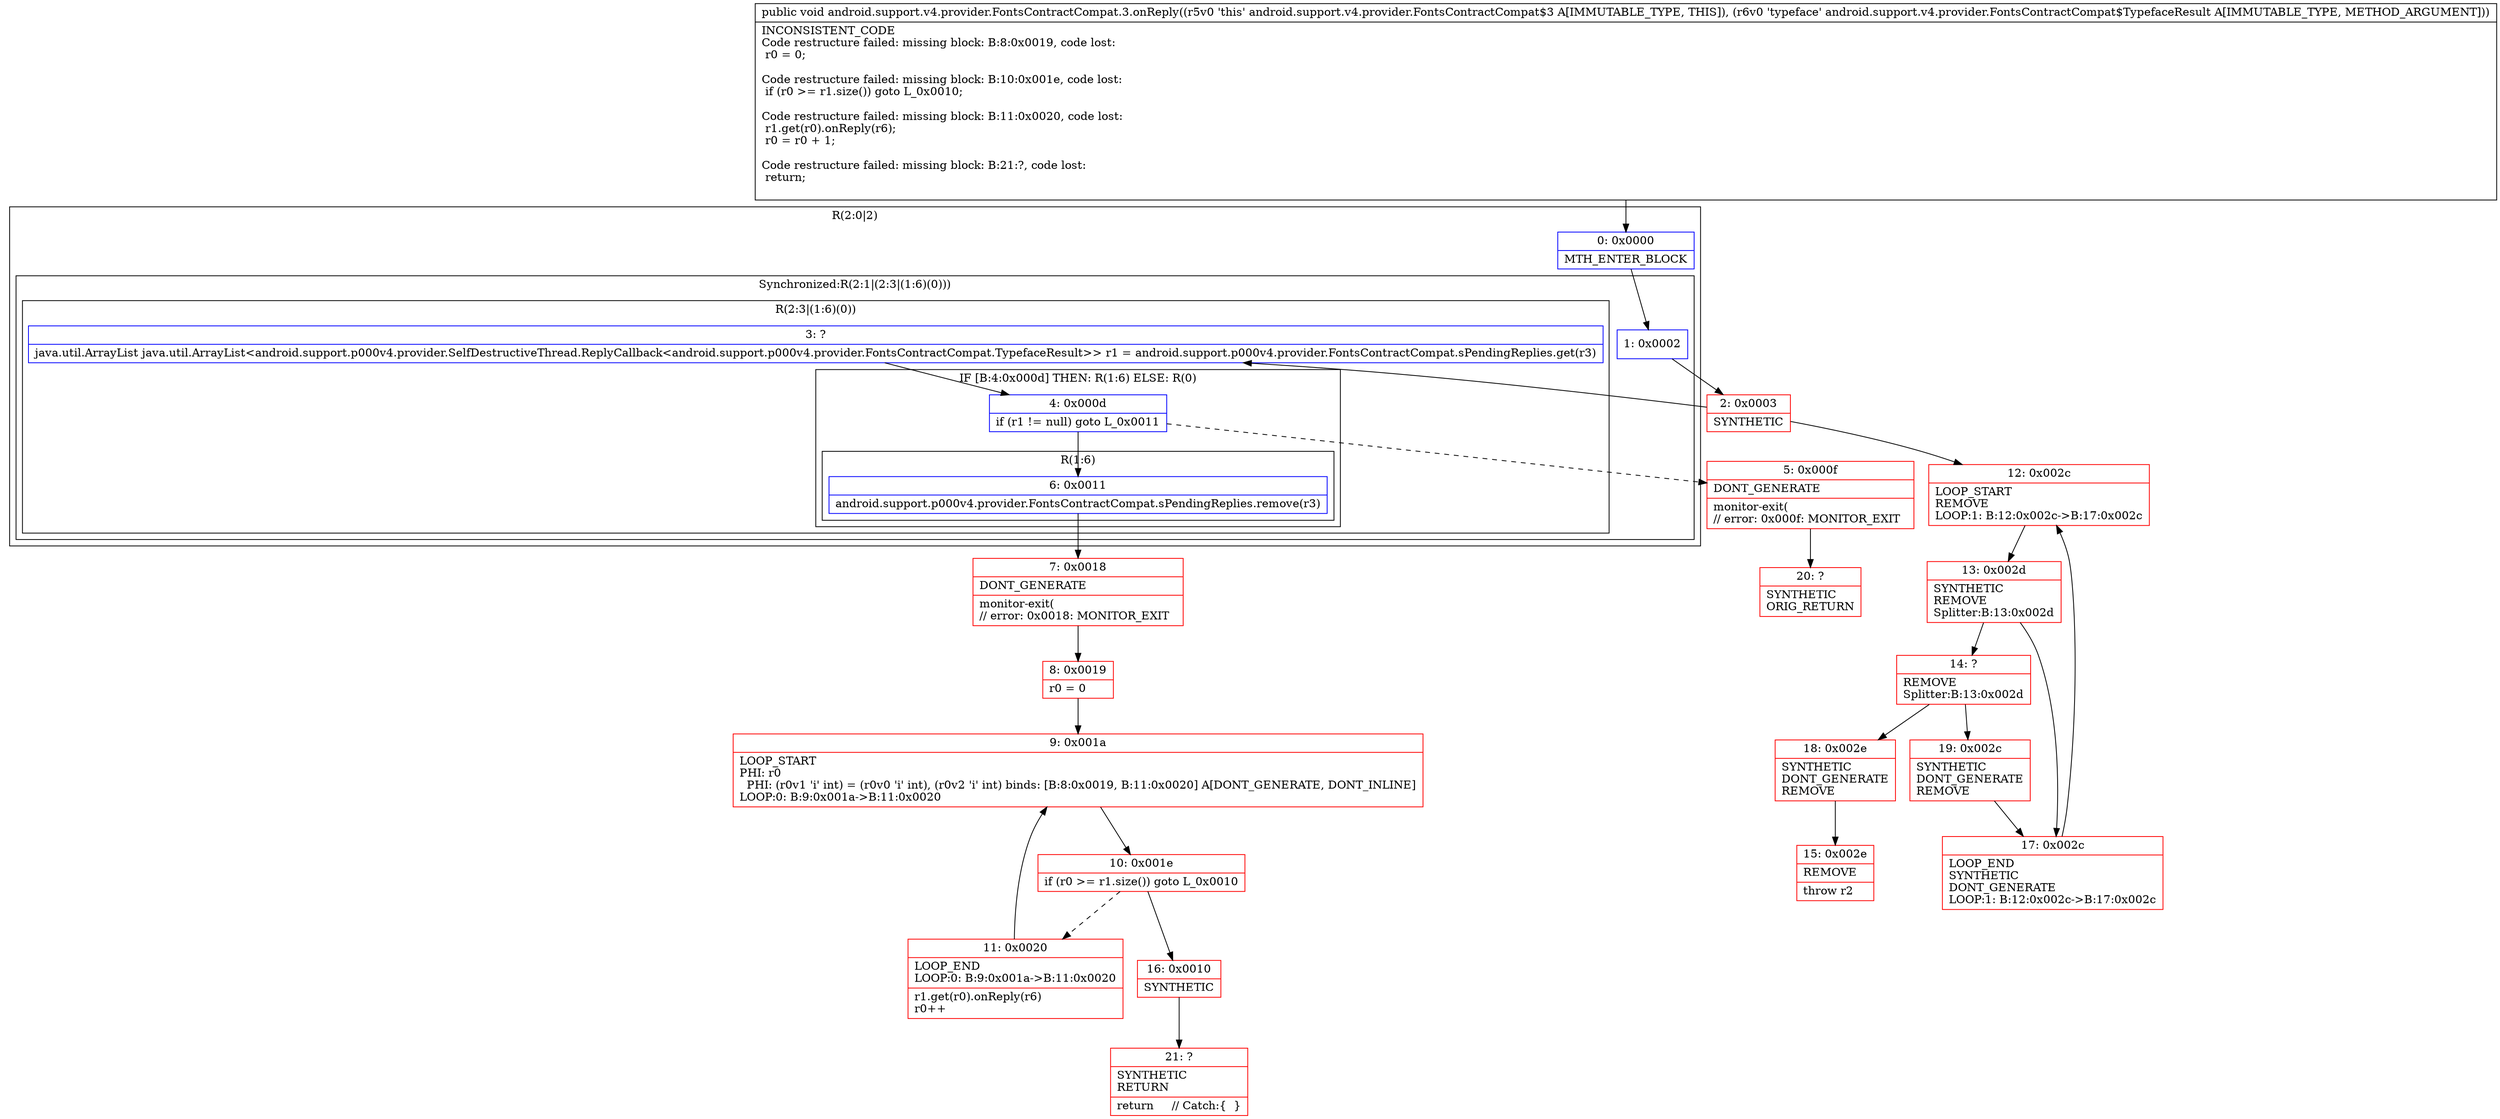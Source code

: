 digraph "CFG forandroid.support.v4.provider.FontsContractCompat.3.onReply(Landroid\/support\/v4\/provider\/FontsContractCompat$TypefaceResult;)V" {
subgraph cluster_Region_1064198877 {
label = "R(2:0|2)";
node [shape=record,color=blue];
Node_0 [shape=record,label="{0\:\ 0x0000|MTH_ENTER_BLOCK\l}"];
subgraph cluster_SynchronizedRegion_1356812406 {
label = "Synchronized:R(2:1|(2:3|(1:6)(0)))";
node [shape=record,color=blue];
Node_1 [shape=record,label="{1\:\ 0x0002}"];
subgraph cluster_Region_784687564 {
label = "R(2:3|(1:6)(0))";
node [shape=record,color=blue];
Node_3 [shape=record,label="{3\:\ ?|java.util.ArrayList java.util.ArrayList\<android.support.p000v4.provider.SelfDestructiveThread.ReplyCallback\<android.support.p000v4.provider.FontsContractCompat.TypefaceResult\>\> r1 = android.support.p000v4.provider.FontsContractCompat.sPendingReplies.get(r3)\l}"];
subgraph cluster_IfRegion_680157885 {
label = "IF [B:4:0x000d] THEN: R(1:6) ELSE: R(0)";
node [shape=record,color=blue];
Node_4 [shape=record,label="{4\:\ 0x000d|if (r1 != null) goto L_0x0011\l}"];
subgraph cluster_Region_1326432416 {
label = "R(1:6)";
node [shape=record,color=blue];
Node_6 [shape=record,label="{6\:\ 0x0011|android.support.p000v4.provider.FontsContractCompat.sPendingReplies.remove(r3)\l}"];
}
subgraph cluster_Region_674949531 {
label = "R(0)";
node [shape=record,color=blue];
}
}
}
}
}
Node_2 [shape=record,color=red,label="{2\:\ 0x0003|SYNTHETIC\l}"];
Node_5 [shape=record,color=red,label="{5\:\ 0x000f|DONT_GENERATE\l|monitor\-exit(\l\/\/ error: 0x000f: MONITOR_EXIT  \l}"];
Node_7 [shape=record,color=red,label="{7\:\ 0x0018|DONT_GENERATE\l|monitor\-exit(\l\/\/ error: 0x0018: MONITOR_EXIT  \l}"];
Node_8 [shape=record,color=red,label="{8\:\ 0x0019|r0 = 0\l}"];
Node_9 [shape=record,color=red,label="{9\:\ 0x001a|LOOP_START\lPHI: r0 \l  PHI: (r0v1 'i' int) = (r0v0 'i' int), (r0v2 'i' int) binds: [B:8:0x0019, B:11:0x0020] A[DONT_GENERATE, DONT_INLINE]\lLOOP:0: B:9:0x001a\-\>B:11:0x0020\l}"];
Node_10 [shape=record,color=red,label="{10\:\ 0x001e|if (r0 \>= r1.size()) goto L_0x0010\l}"];
Node_11 [shape=record,color=red,label="{11\:\ 0x0020|LOOP_END\lLOOP:0: B:9:0x001a\-\>B:11:0x0020\l|r1.get(r0).onReply(r6)\lr0++\l}"];
Node_12 [shape=record,color=red,label="{12\:\ 0x002c|LOOP_START\lREMOVE\lLOOP:1: B:12:0x002c\-\>B:17:0x002c\l}"];
Node_13 [shape=record,color=red,label="{13\:\ 0x002d|SYNTHETIC\lREMOVE\lSplitter:B:13:0x002d\l}"];
Node_14 [shape=record,color=red,label="{14\:\ ?|REMOVE\lSplitter:B:13:0x002d\l}"];
Node_15 [shape=record,color=red,label="{15\:\ 0x002e|REMOVE\l|throw r2\l}"];
Node_16 [shape=record,color=red,label="{16\:\ 0x0010|SYNTHETIC\l}"];
Node_17 [shape=record,color=red,label="{17\:\ 0x002c|LOOP_END\lSYNTHETIC\lDONT_GENERATE\lLOOP:1: B:12:0x002c\-\>B:17:0x002c\l}"];
Node_18 [shape=record,color=red,label="{18\:\ 0x002e|SYNTHETIC\lDONT_GENERATE\lREMOVE\l}"];
Node_19 [shape=record,color=red,label="{19\:\ 0x002c|SYNTHETIC\lDONT_GENERATE\lREMOVE\l}"];
Node_20 [shape=record,color=red,label="{20\:\ ?|SYNTHETIC\lORIG_RETURN\l}"];
Node_21 [shape=record,color=red,label="{21\:\ ?|SYNTHETIC\lRETURN\l|return     \/\/ Catch:\{  \}\l}"];
MethodNode[shape=record,label="{public void android.support.v4.provider.FontsContractCompat.3.onReply((r5v0 'this' android.support.v4.provider.FontsContractCompat$3 A[IMMUTABLE_TYPE, THIS]), (r6v0 'typeface' android.support.v4.provider.FontsContractCompat$TypefaceResult A[IMMUTABLE_TYPE, METHOD_ARGUMENT]))  | INCONSISTENT_CODE\lCode restructure failed: missing block: B:8:0x0019, code lost:\l    r0 = 0;\l\lCode restructure failed: missing block: B:10:0x001e, code lost:\l    if (r0 \>= r1.size()) goto L_0x0010;\l\lCode restructure failed: missing block: B:11:0x0020, code lost:\l    r1.get(r0).onReply(r6);\l    r0 = r0 + 1;\l\lCode restructure failed: missing block: B:21:?, code lost:\l    return;\l\l}"];
MethodNode -> Node_0;
Node_0 -> Node_1;
Node_1 -> Node_2;
Node_3 -> Node_4;
Node_4 -> Node_5[style=dashed];
Node_4 -> Node_6;
Node_6 -> Node_7;
Node_2 -> Node_3;
Node_2 -> Node_12;
Node_5 -> Node_20;
Node_7 -> Node_8;
Node_8 -> Node_9;
Node_9 -> Node_10;
Node_10 -> Node_11[style=dashed];
Node_10 -> Node_16;
Node_11 -> Node_9;
Node_12 -> Node_13;
Node_13 -> Node_14;
Node_13 -> Node_17;
Node_14 -> Node_18;
Node_14 -> Node_19;
Node_16 -> Node_21;
Node_17 -> Node_12;
Node_18 -> Node_15;
Node_19 -> Node_17;
}

